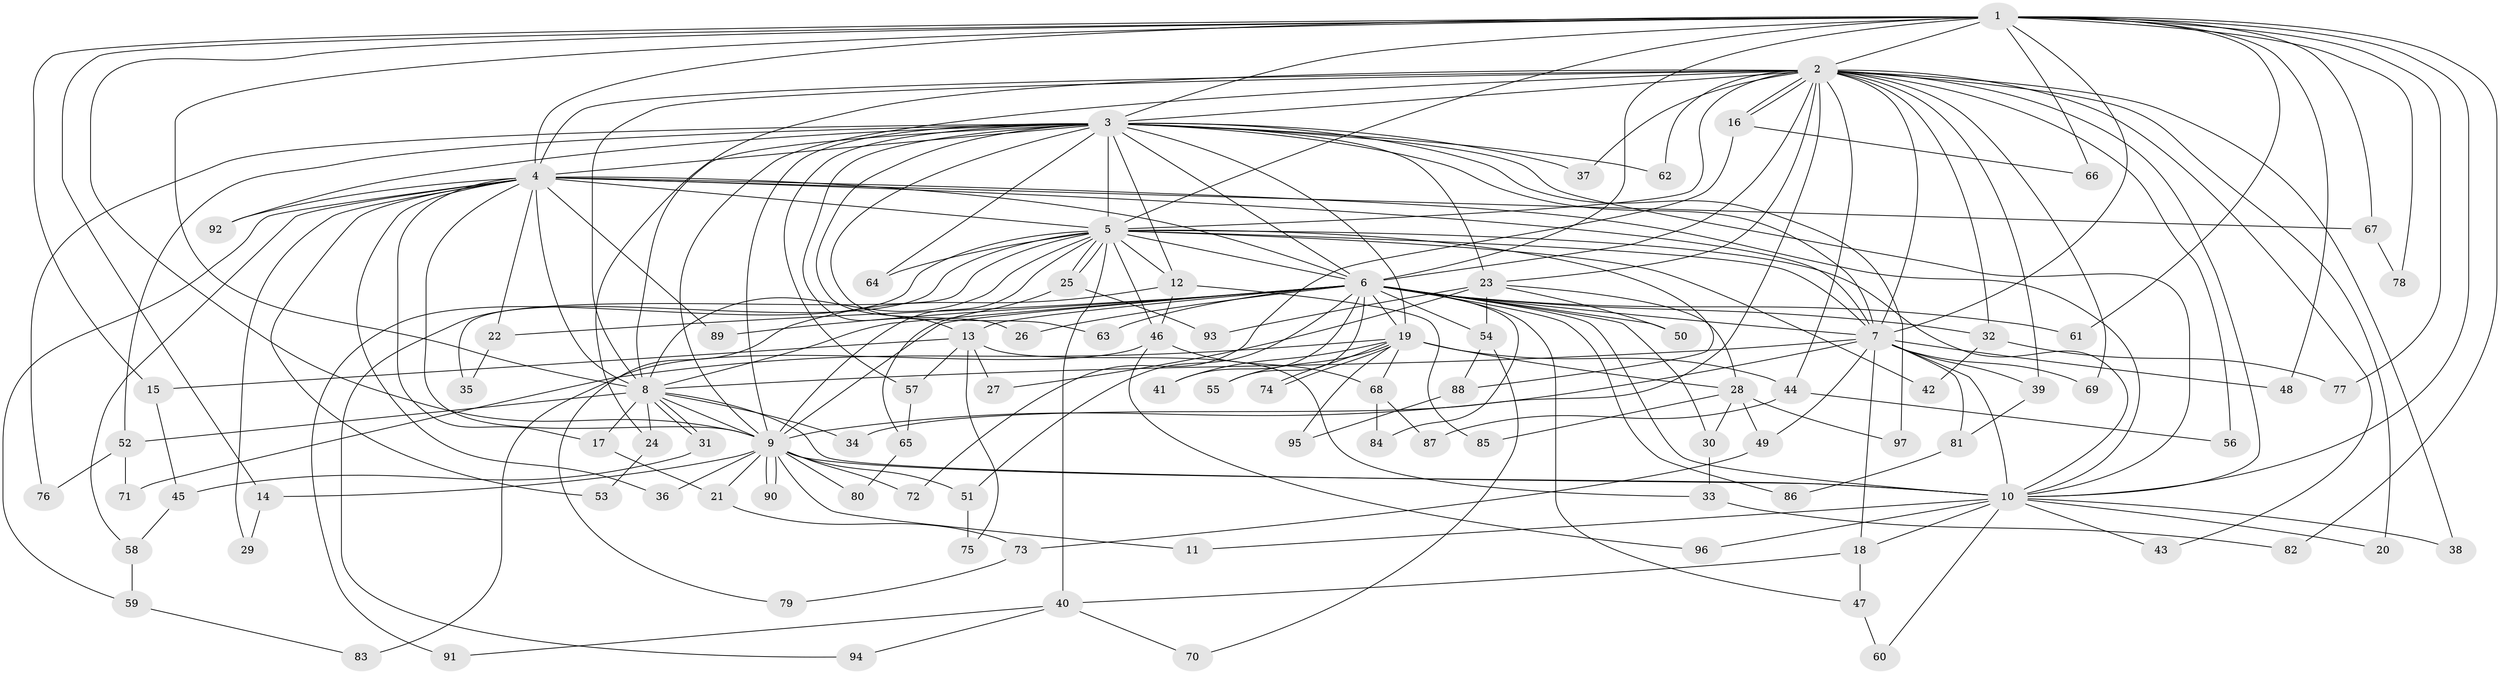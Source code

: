 // coarse degree distribution, {11: 0.041666666666666664, 23: 0.020833333333333332, 20: 0.020833333333333332, 15: 0.020833333333333332, 16: 0.020833333333333332, 14: 0.020833333333333332, 2: 0.4375, 3: 0.14583333333333334, 6: 0.020833333333333332, 4: 0.14583333333333334, 5: 0.041666666666666664, 9: 0.020833333333333332, 1: 0.041666666666666664}
// Generated by graph-tools (version 1.1) at 2025/17/03/04/25 18:17:26]
// undirected, 97 vertices, 219 edges
graph export_dot {
graph [start="1"]
  node [color=gray90,style=filled];
  1;
  2;
  3;
  4;
  5;
  6;
  7;
  8;
  9;
  10;
  11;
  12;
  13;
  14;
  15;
  16;
  17;
  18;
  19;
  20;
  21;
  22;
  23;
  24;
  25;
  26;
  27;
  28;
  29;
  30;
  31;
  32;
  33;
  34;
  35;
  36;
  37;
  38;
  39;
  40;
  41;
  42;
  43;
  44;
  45;
  46;
  47;
  48;
  49;
  50;
  51;
  52;
  53;
  54;
  55;
  56;
  57;
  58;
  59;
  60;
  61;
  62;
  63;
  64;
  65;
  66;
  67;
  68;
  69;
  70;
  71;
  72;
  73;
  74;
  75;
  76;
  77;
  78;
  79;
  80;
  81;
  82;
  83;
  84;
  85;
  86;
  87;
  88;
  89;
  90;
  91;
  92;
  93;
  94;
  95;
  96;
  97;
  1 -- 2;
  1 -- 3;
  1 -- 4;
  1 -- 5;
  1 -- 6;
  1 -- 7;
  1 -- 8;
  1 -- 9;
  1 -- 10;
  1 -- 14;
  1 -- 15;
  1 -- 48;
  1 -- 61;
  1 -- 66;
  1 -- 67;
  1 -- 77;
  1 -- 78;
  1 -- 82;
  2 -- 3;
  2 -- 4;
  2 -- 5;
  2 -- 6;
  2 -- 7;
  2 -- 8;
  2 -- 9;
  2 -- 10;
  2 -- 16;
  2 -- 16;
  2 -- 20;
  2 -- 23;
  2 -- 24;
  2 -- 32;
  2 -- 34;
  2 -- 37;
  2 -- 38;
  2 -- 39;
  2 -- 43;
  2 -- 44;
  2 -- 56;
  2 -- 62;
  2 -- 69;
  3 -- 4;
  3 -- 5;
  3 -- 6;
  3 -- 7;
  3 -- 8;
  3 -- 9;
  3 -- 10;
  3 -- 12;
  3 -- 13;
  3 -- 19;
  3 -- 23;
  3 -- 26;
  3 -- 37;
  3 -- 52;
  3 -- 57;
  3 -- 62;
  3 -- 63;
  3 -- 64;
  3 -- 76;
  3 -- 92;
  3 -- 97;
  4 -- 5;
  4 -- 6;
  4 -- 7;
  4 -- 8;
  4 -- 9;
  4 -- 10;
  4 -- 17;
  4 -- 22;
  4 -- 29;
  4 -- 36;
  4 -- 53;
  4 -- 58;
  4 -- 59;
  4 -- 67;
  4 -- 89;
  4 -- 92;
  5 -- 6;
  5 -- 7;
  5 -- 8;
  5 -- 9;
  5 -- 10;
  5 -- 12;
  5 -- 25;
  5 -- 25;
  5 -- 35;
  5 -- 40;
  5 -- 42;
  5 -- 46;
  5 -- 64;
  5 -- 88;
  5 -- 91;
  5 -- 94;
  6 -- 7;
  6 -- 8;
  6 -- 9;
  6 -- 10;
  6 -- 13;
  6 -- 19;
  6 -- 22;
  6 -- 26;
  6 -- 30;
  6 -- 32;
  6 -- 41;
  6 -- 47;
  6 -- 50;
  6 -- 51;
  6 -- 54;
  6 -- 55;
  6 -- 61;
  6 -- 63;
  6 -- 84;
  6 -- 86;
  6 -- 89;
  7 -- 8;
  7 -- 9;
  7 -- 10;
  7 -- 18;
  7 -- 39;
  7 -- 48;
  7 -- 49;
  7 -- 69;
  7 -- 81;
  8 -- 9;
  8 -- 10;
  8 -- 17;
  8 -- 24;
  8 -- 31;
  8 -- 31;
  8 -- 34;
  8 -- 52;
  9 -- 10;
  9 -- 11;
  9 -- 14;
  9 -- 21;
  9 -- 36;
  9 -- 51;
  9 -- 72;
  9 -- 80;
  9 -- 90;
  9 -- 90;
  10 -- 11;
  10 -- 18;
  10 -- 20;
  10 -- 38;
  10 -- 43;
  10 -- 60;
  10 -- 96;
  12 -- 46;
  12 -- 79;
  12 -- 85;
  13 -- 15;
  13 -- 27;
  13 -- 33;
  13 -- 57;
  13 -- 75;
  14 -- 29;
  15 -- 45;
  16 -- 66;
  16 -- 72;
  17 -- 21;
  18 -- 40;
  18 -- 47;
  19 -- 28;
  19 -- 41;
  19 -- 44;
  19 -- 55;
  19 -- 68;
  19 -- 71;
  19 -- 74;
  19 -- 74;
  19 -- 95;
  21 -- 73;
  22 -- 35;
  23 -- 27;
  23 -- 28;
  23 -- 50;
  23 -- 54;
  23 -- 93;
  24 -- 53;
  25 -- 65;
  25 -- 93;
  28 -- 30;
  28 -- 49;
  28 -- 85;
  28 -- 97;
  30 -- 33;
  31 -- 45;
  32 -- 42;
  32 -- 77;
  33 -- 82;
  39 -- 81;
  40 -- 70;
  40 -- 91;
  40 -- 94;
  44 -- 56;
  44 -- 87;
  45 -- 58;
  46 -- 68;
  46 -- 83;
  46 -- 96;
  47 -- 60;
  49 -- 73;
  51 -- 75;
  52 -- 71;
  52 -- 76;
  54 -- 70;
  54 -- 88;
  57 -- 65;
  58 -- 59;
  59 -- 83;
  65 -- 80;
  67 -- 78;
  68 -- 84;
  68 -- 87;
  73 -- 79;
  81 -- 86;
  88 -- 95;
}

